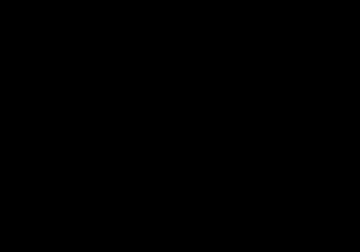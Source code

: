 #!/usr/bin/gnuplot -persist

set terminal postscript eps # set output type
set output "plotted.eps" # set output name
set border 3 # set border size
set xlabel "x" textcolor lt 3 # set axes labels
set ylabel "y" textcolor lt 3
set isosamples 100 # how many samples
set view 35,37 # default view
unset key # remove legend
set xrange [-512:512] # set bounds for function
set yrange [-512:512]
splot -(y+47)*sin(sqrt(abs((x/2)+y+47)))-x*sin(sqrt(abs(x-y-47))) title "2D Eggholder Function" # plot the function
